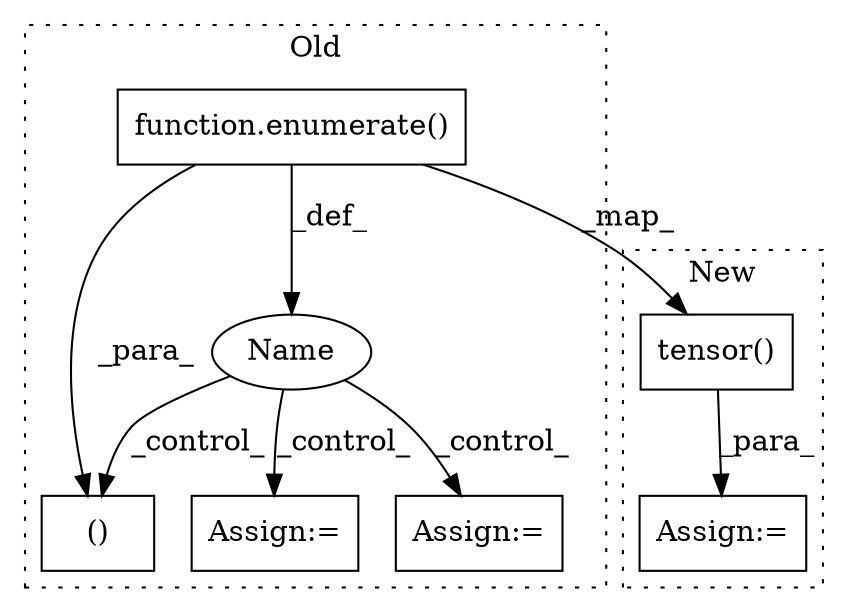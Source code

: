 digraph G {
subgraph cluster0 {
1 [label="function.enumerate()" a="75" s="25996,26025" l="10,1" shape="box"];
4 [label="()" a="54" s="26361" l="9" shape="box"];
5 [label="Name" a="87" s="25991" l="1" shape="ellipse"];
6 [label="Assign:=" a="68" s="26306" l="3" shape="box"];
7 [label="Assign:=" a="68" s="26371" l="3" shape="box"];
label = "Old";
style="dotted";
}
subgraph cluster1 {
2 [label="tensor()" a="75" s="25608,25640" l="13,21" shape="box"];
3 [label="Assign:=" a="68" s="26140" l="3" shape="box"];
label = "New";
style="dotted";
}
1 -> 4 [label="_para_"];
1 -> 2 [label="_map_"];
1 -> 5 [label="_def_"];
2 -> 3 [label="_para_"];
5 -> 4 [label="_control_"];
5 -> 6 [label="_control_"];
5 -> 7 [label="_control_"];
}